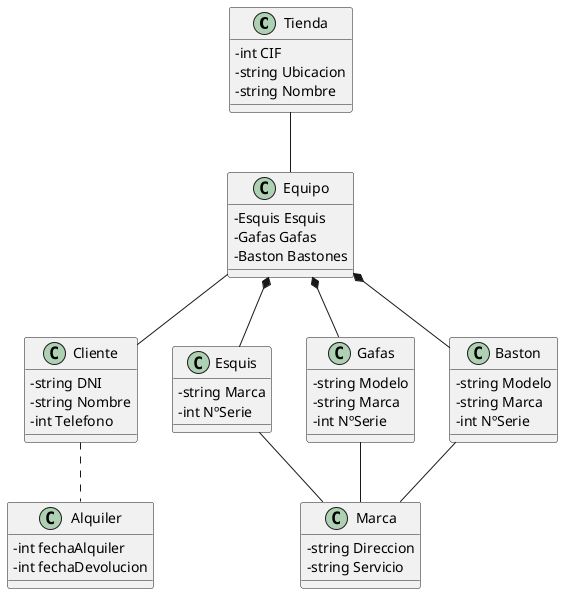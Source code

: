 @startuml Ejercicio3
' La siguiente linia es para que al poner - delante de las clases para hacerlas privadas no te salga un cuadrado
skinparam classAttributeIconSize 0  
'Aqui se definen las clases
class Tienda
{
    -int CIF
    -string Ubicacion
    -string Nombre
}
class Equipo
{
    -Esquis Esquis
    -Gafas Gafas
    -Baston Bastones
}
class Cliente
{
    -string DNI
    -string Nombre
    -int Telefono
}
class Alquiler
{
    -int fechaAlquiler
    -int fechaDevolucion
}

class Esquis
{
    -string Marca
    -int NºSerie
}
class Gafas 
{
    -string Modelo
    -string Marca
    -int NºSerie
}
class Baston
{
    -string Modelo
    -string Marca
    -int NºSerie
}
class Marca
{
    -string Direccion
    -string Servicio
}
' Aqui se enlazan las clases
Tienda -- Equipo
Equipo -- Cliente
Cliente .. Alquiler
Equipo *-- Esquis
Equipo *-- Gafas
Equipo *-- Baston
Esquis -- Marca
Gafas -- Marca
Baston -- Marca
@enduml